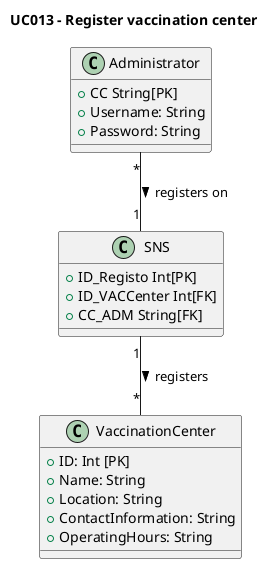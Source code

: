 @startuml
'skinparam monochrome true
'skinparam shadowing false

title UC013 - Register vaccination center

class Administrator {
    +CC String[PK]
    +Username: String
    +Password: String
}
class SNS{
    +ID_Registo Int[PK]
    +ID_VACCenter Int[FK]
    +CC_ADM String[FK]
}

class VaccinationCenter {
    +ID: Int [PK]
    +Name: String
    +Location: String
    +ContactInformation: String
    +OperatingHours: String
}

' Relationships
Administrator "*" -- "1" SNS : registers on >
SNS "1" -- "*" VaccinationCenter : registers >

@enduml
